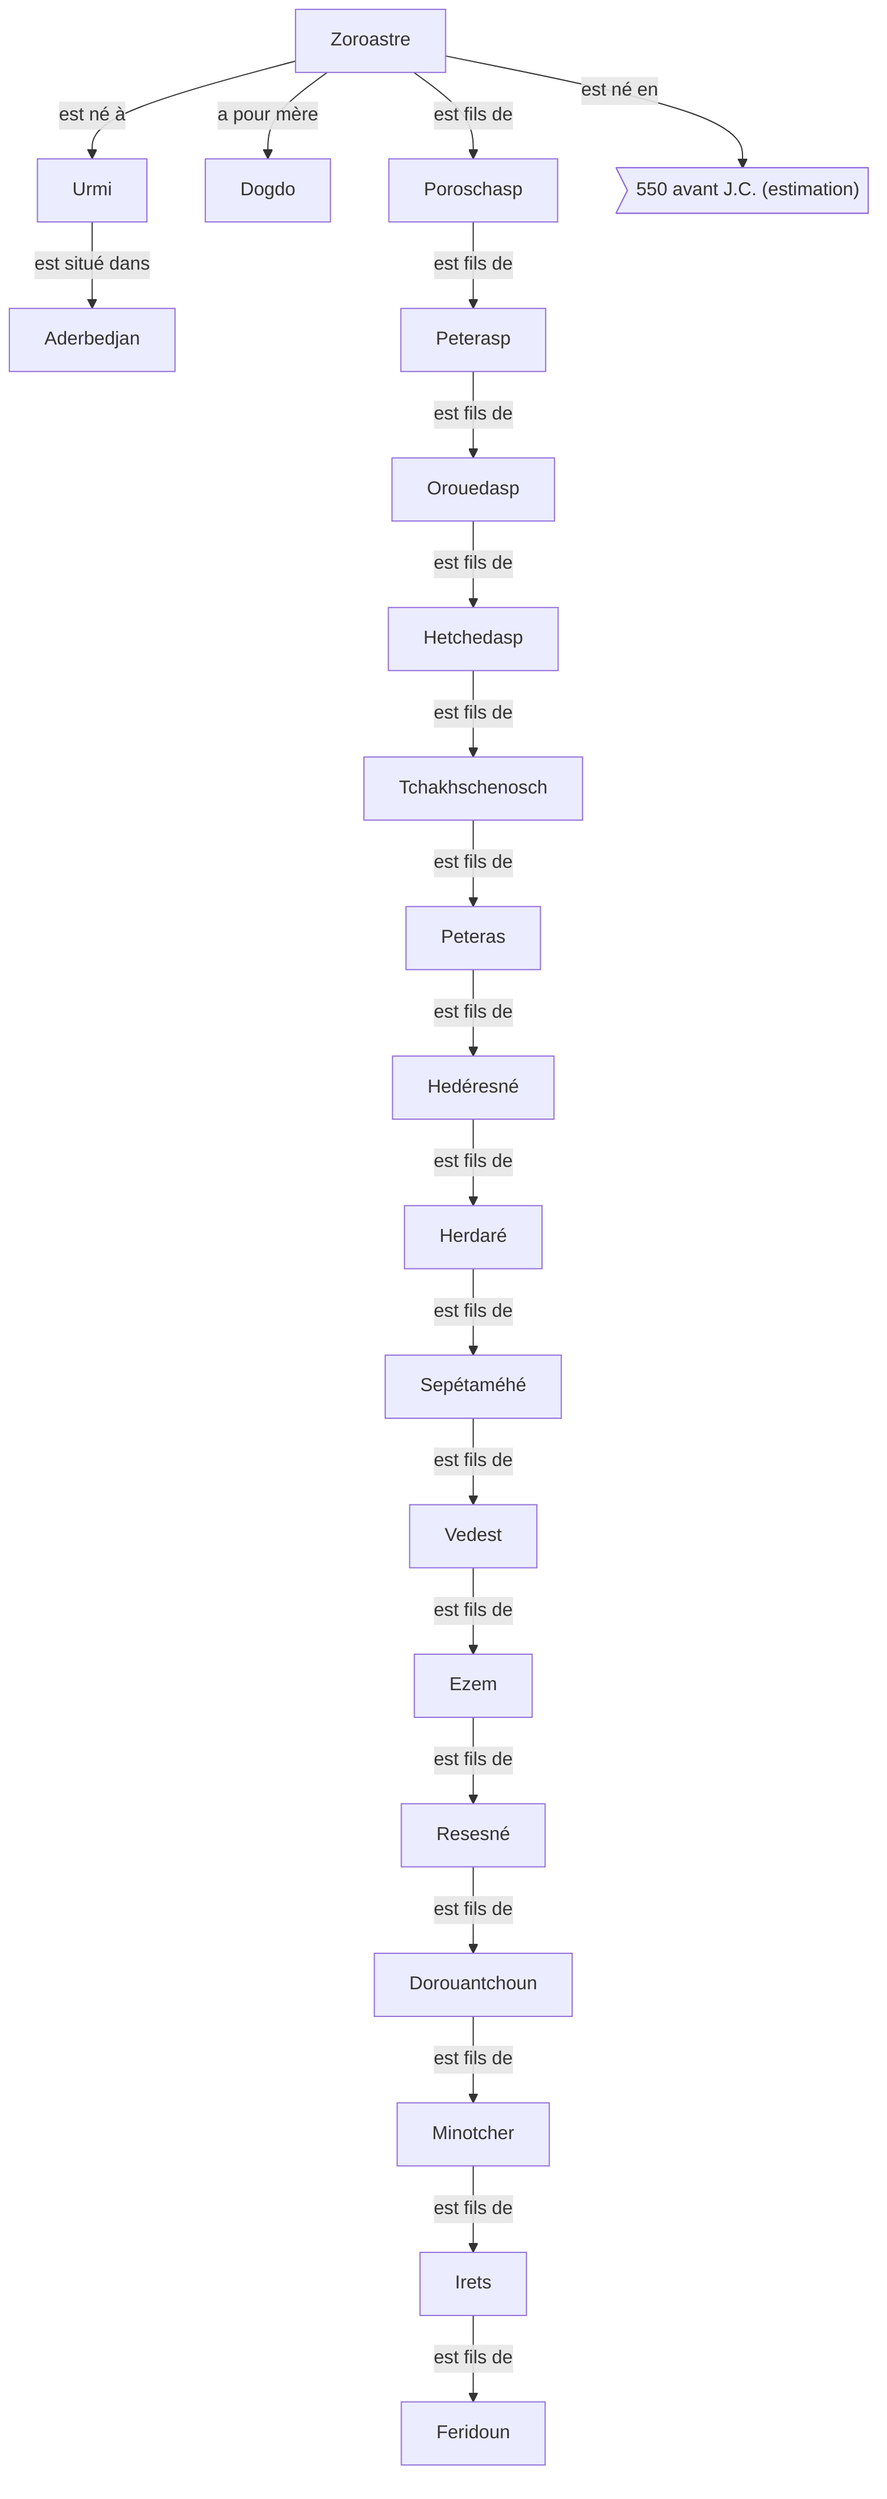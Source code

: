 graph TD
Zoroastre --est fils de--> Poroschasp
Zoroastre --a pour mère--> Dogdo
Zoroastre --est né à --> Urmi
Zoroastre --est né en --> A>"550 avant J.C. (estimation)"]
Urmi --est situé dans --> Aderbedjan
Poroschasp --est fils de--> Peterasp
Peterasp  --est fils de--> Orouedasp
Orouedasp  --est fils de--> Hetchedasp
Hetchedasp  --est fils de--> Tchakhschenosch
Tchakhschenosch  --est fils de--> Peteras
Peteras  --est fils de--> Hedéresné
Hedéresné  --est fils de--> Herdaré
Herdaré  --est fils de--> Sepétaméhé
Sepétaméhé  --est fils de--> Vedest
Vedest  --est fils de--> Ezem
Ezem  --est fils de--> Resesné
Resesné  --est fils de--> Dorouantchoun
Dorouantchoun  --est fils de--> Minotcher
Minotcher  --est fils de--> Irets
Irets  --est fils de--> Feridoun